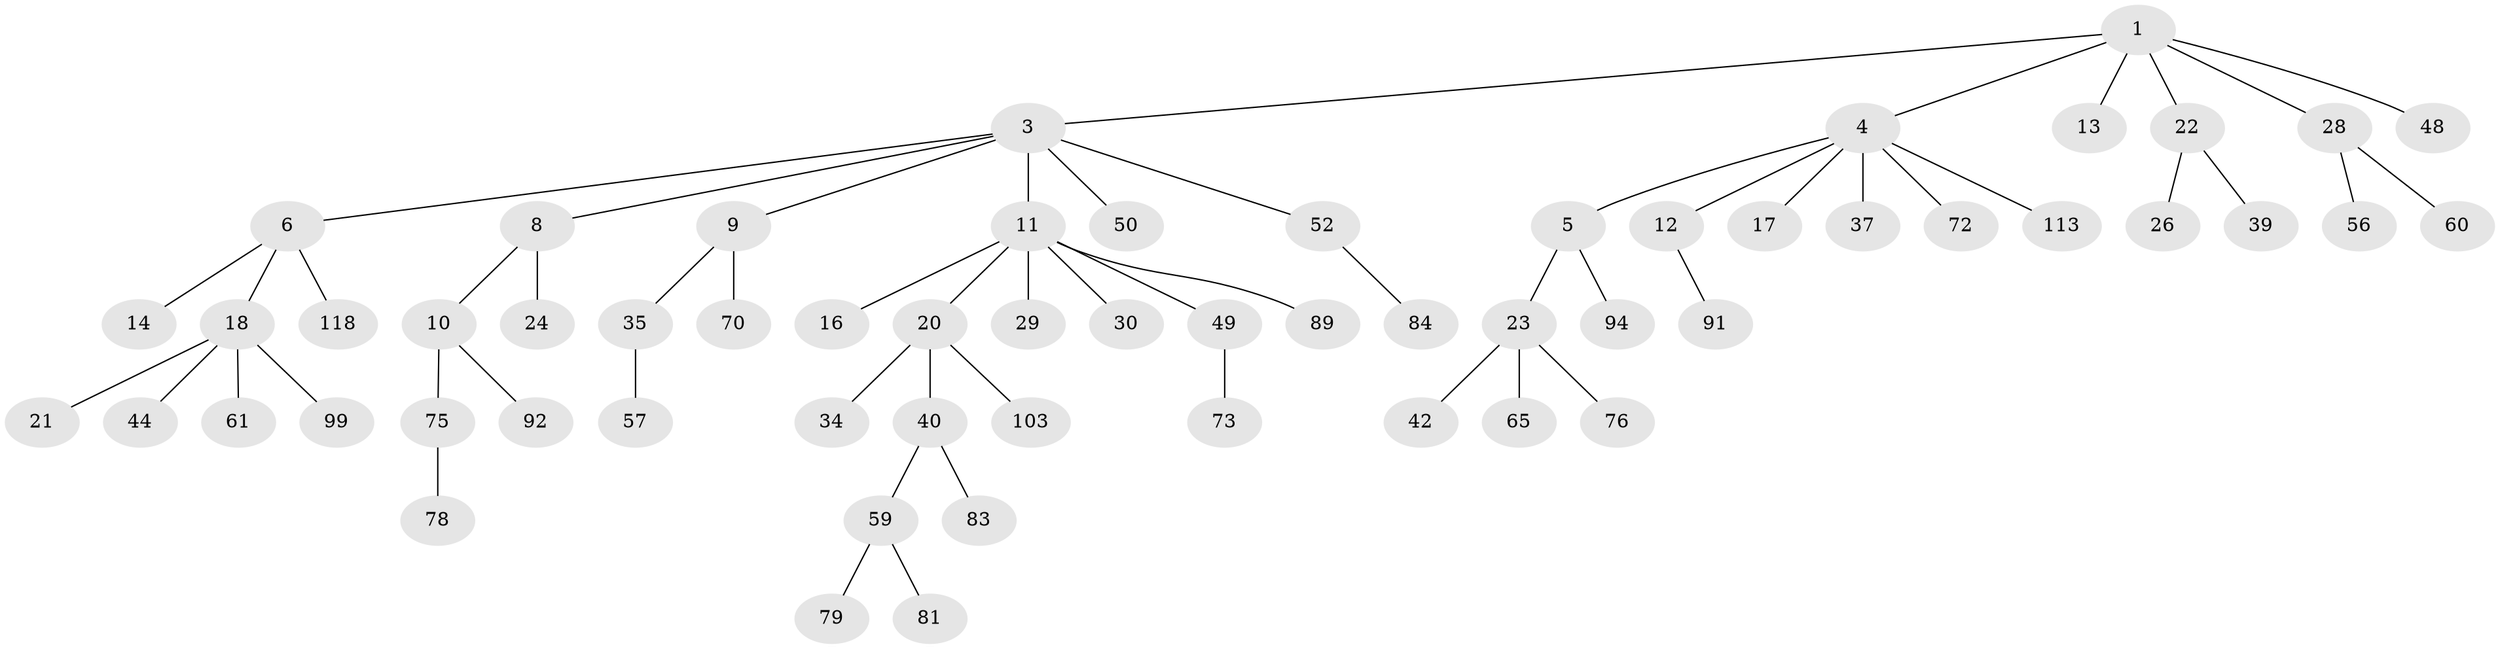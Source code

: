 // original degree distribution, {4: 0.059322033898305086, 5: 0.03389830508474576, 7: 0.03389830508474576, 3: 0.11864406779661017, 2: 0.2288135593220339, 1: 0.5254237288135594}
// Generated by graph-tools (version 1.1) at 2025/15/03/09/25 04:15:37]
// undirected, 59 vertices, 58 edges
graph export_dot {
graph [start="1"]
  node [color=gray90,style=filled];
  1 [super="+2+74"];
  3;
  4;
  5 [super="+36+43+38"];
  6 [super="+31+7"];
  8 [super="+45+95"];
  9;
  10;
  11;
  12;
  13 [super="+46"];
  14 [super="+15+53+47"];
  16 [super="+77+80+32"];
  17 [super="+90"];
  18 [super="+85+19"];
  20;
  21 [super="+97+93"];
  22 [super="+25"];
  23;
  24 [super="+54+110"];
  26 [super="+62"];
  28;
  29;
  30 [super="+106+51"];
  34;
  35;
  37 [super="+41"];
  39;
  40 [super="+58"];
  42;
  44;
  48 [super="+115"];
  49 [super="+68"];
  50;
  52;
  56 [super="+96"];
  57 [super="+64"];
  59;
  60;
  61;
  65 [super="+104"];
  70 [super="+112+100"];
  72;
  73 [super="+114+105"];
  75;
  76;
  78 [super="+98"];
  79;
  81 [super="+117"];
  83;
  84;
  89;
  91;
  92;
  94;
  99;
  103;
  113;
  118;
  1 -- 4;
  1 -- 28;
  1 -- 48;
  1 -- 3;
  1 -- 22;
  1 -- 13;
  3 -- 6;
  3 -- 8;
  3 -- 9;
  3 -- 11;
  3 -- 50;
  3 -- 52;
  4 -- 5;
  4 -- 12;
  4 -- 17;
  4 -- 37;
  4 -- 72;
  4 -- 113;
  5 -- 23;
  5 -- 94;
  6 -- 14;
  6 -- 18;
  6 -- 118;
  8 -- 10;
  8 -- 24;
  9 -- 35;
  9 -- 70;
  10 -- 75;
  10 -- 92;
  11 -- 16;
  11 -- 20;
  11 -- 29;
  11 -- 30;
  11 -- 49;
  11 -- 89;
  12 -- 91;
  18 -- 99;
  18 -- 21;
  18 -- 44;
  18 -- 61;
  20 -- 34;
  20 -- 40;
  20 -- 103;
  22 -- 26;
  22 -- 39;
  23 -- 42;
  23 -- 65;
  23 -- 76;
  28 -- 56;
  28 -- 60;
  35 -- 57;
  40 -- 59;
  40 -- 83;
  49 -- 73;
  52 -- 84;
  59 -- 79;
  59 -- 81;
  75 -- 78;
}
